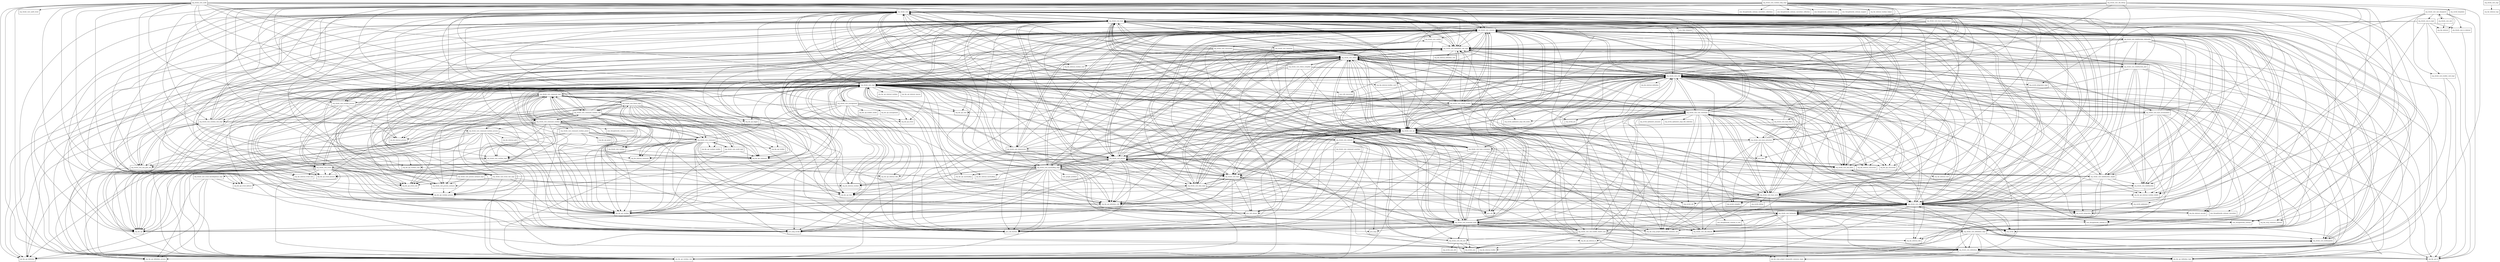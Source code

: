 digraph drools_core_7_14_0_Final_package_dependencies {
  node [shape = box, fontsize=10.0];
  org_drools_core -> org_drools_core_base;
  org_drools_core -> org_drools_core_common;
  org_drools_core -> org_drools_core_conflict;
  org_drools_core -> org_drools_core_definitions_rule_impl;
  org_drools_core -> org_drools_core_impl;
  org_drools_core -> org_drools_core_process_instance;
  org_drools_core -> org_drools_core_reteoo;
  org_drools_core -> org_drools_core_reteoo_builder;
  org_drools_core -> org_drools_core_rule;
  org_drools_core -> org_drools_core_runtime_rule_impl;
  org_drools_core -> org_drools_core_spi;
  org_drools_core -> org_drools_core_time;
  org_drools_core -> org_drools_core_time_impl;
  org_drools_core -> org_drools_core_util;
  org_drools_core -> org_drools_core_util_bitmask;
  org_drools_core -> org_kie_api;
  org_drools_core -> org_kie_api_conf;
  org_drools_core -> org_kie_api_definition_rule;
  org_drools_core -> org_kie_api_event_kiebase;
  org_drools_core -> org_kie_api_event_rule;
  org_drools_core -> org_kie_api_runtime;
  org_drools_core -> org_kie_api_runtime_conf;
  org_drools_core -> org_kie_api_runtime_process;
  org_drools_core -> org_kie_api_runtime_rule;
  org_drools_core -> org_kie_api_time;
  org_drools_core -> org_kie_internal_builder_conf;
  org_drools_core -> org_kie_internal_conf;
  org_drools_core -> org_kie_internal_runtime_conf;
  org_drools_core -> org_kie_internal_utils;
  org_drools_core -> org_kie_soup_project_datamodel_commons_util;
  org_drools_core_audit -> com_thoughtworks_xstream;
  org_drools_core_audit -> org_drools_core;
  org_drools_core_audit -> org_drools_core_audit_event;
  org_drools_core_audit -> org_drools_core_command_impl;
  org_drools_core_audit -> org_drools_core_common;
  org_drools_core_audit -> org_drools_core_definitions_rule_impl;
  org_drools_core_audit -> org_drools_core_impl;
  org_drools_core_audit -> org_drools_core_reteoo;
  org_drools_core_audit -> org_drools_core_rule;
  org_drools_core_audit -> org_drools_core_runtime_process;
  org_drools_core_audit -> org_drools_core_spi;
  org_drools_core_audit -> org_drools_core_util;
  org_drools_core_audit -> org_kie_api_definition;
  org_drools_core_audit -> org_kie_api_definition_process;
  org_drools_core_audit -> org_kie_api_definition_rule;
  org_drools_core_audit -> org_kie_api_event;
  org_drools_core_audit -> org_kie_api_event_kiebase;
  org_drools_core_audit -> org_kie_api_event_process;
  org_drools_core_audit -> org_kie_api_event_rule;
  org_drools_core_audit -> org_kie_api_logger;
  org_drools_core_audit -> org_kie_api_runtime;
  org_drools_core_audit -> org_kie_api_runtime_process;
  org_drools_core_audit -> org_kie_api_runtime_rule;
  org_drools_core_audit -> org_kie_soup_commons_xstream;
  org_drools_core_base -> java_lang_invoke;
  org_drools_core_base -> java_time;
  org_drools_core_base -> java_time_temporal;
  org_drools_core_base -> java_util_function;
  org_drools_core_base -> org_drools_core;
  org_drools_core_base -> org_drools_core_base_evaluators;
  org_drools_core_base -> org_drools_core_base_extractors;
  org_drools_core_base -> org_drools_core_base_field;
  org_drools_core_base -> org_drools_core_base_mvel;
  org_drools_core_base -> org_drools_core_beliefsystem;
  org_drools_core_base -> org_drools_core_beliefsystem_simple;
  org_drools_core_base -> org_drools_core_common;
  org_drools_core_base -> org_drools_core_datasources;
  org_drools_core_base -> org_drools_core_definitions;
  org_drools_core_base -> org_drools_core_definitions_rule_impl;
  org_drools_core_base -> org_drools_core_event;
  org_drools_core_base -> org_drools_core_factmodel;
  org_drools_core_base -> org_drools_core_factmodel_traits;
  org_drools_core_base -> org_drools_core_facttemplates;
  org_drools_core_base -> org_drools_core_impl;
  org_drools_core_base -> org_drools_core_marshalling_impl;
  org_drools_core_base -> org_drools_core_metadata;
  org_drools_core_base -> org_drools_core_phreak;
  org_drools_core_base -> org_drools_core_reteoo;
  org_drools_core_base -> org_drools_core_rule;
  org_drools_core_base -> org_drools_core_rule_builder_dialect_asm;
  org_drools_core_base -> org_drools_core_runtime_process;
  org_drools_core_base -> org_drools_core_spi;
  org_drools_core_base -> org_drools_core_time;
  org_drools_core_base -> org_drools_core_util;
  org_drools_core_base -> org_drools_core_util_asm;
  org_drools_core_base -> org_drools_core_util_bitmask;
  org_drools_core_base -> org_drools_core_util_index;
  org_drools_core_base -> org_drools_core_xml_jaxb_util;
  org_drools_core_base -> org_kie_api;
  org_drools_core_base -> org_kie_api_command;
  org_drools_core_base -> org_kie_api_definition_rule;
  org_drools_core_base -> org_kie_api_definition_type;
  org_drools_core_base -> org_kie_api_event_kiebase;
  org_drools_core_base -> org_kie_api_event_process;
  org_drools_core_base -> org_kie_api_event_rule;
  org_drools_core_base -> org_kie_api_internal_runtime_beliefs;
  org_drools_core_base -> org_kie_api_logger;
  org_drools_core_base -> org_kie_api_runtime;
  org_drools_core_base -> org_kie_api_runtime_process;
  org_drools_core_base -> org_kie_api_runtime_rule;
  org_drools_core_base -> org_kie_api_time;
  org_drools_core_base -> org_kie_internal_event_rule;
  org_drools_core_base -> org_kie_internal_process;
  org_drools_core_base -> org_mvel2_asm;
  org_drools_core_base -> org_mvel2_ast;
  org_drools_core_base -> org_mvel2_compiler;
  org_drools_core_base -> org_mvel2_integration;
  org_drools_core_base -> org_mvel2_optimizers_impl_refl_nodes;
  org_drools_core_base_accumulators -> org_drools_core;
  org_drools_core_base_accumulators -> org_drools_core_base_mvel;
  org_drools_core_base_accumulators -> org_drools_core_common;
  org_drools_core_base_accumulators -> org_drools_core_definitions_rule_impl;
  org_drools_core_base_accumulators -> org_drools_core_reteoo;
  org_drools_core_base_accumulators -> org_drools_core_rule;
  org_drools_core_base_accumulators -> org_drools_core_spi;
  org_drools_core_base_accumulators -> org_kie_api_definition_rule;
  org_drools_core_base_accumulators -> org_kie_api_runtime_rule;
  org_drools_core_base_accumulators -> org_kie_internal_security;
  org_drools_core_base_accumulators -> org_mvel2;
  org_drools_core_base_accumulators -> org_mvel2_integration;
  org_drools_core_base_dataproviders -> org_drools_core_base_mvel;
  org_drools_core_base_dataproviders -> org_drools_core_common;
  org_drools_core_base_dataproviders -> org_drools_core_definitions_rule_impl;
  org_drools_core_base_dataproviders -> org_drools_core_phreak;
  org_drools_core_base_dataproviders -> org_drools_core_rule;
  org_drools_core_base_dataproviders -> org_drools_core_spi;
  org_drools_core_base_dataproviders -> org_drools_core_util;
  org_drools_core_base_dataproviders -> org_kie_api_definition_rule;
  org_drools_core_base_dataproviders -> org_kie_soup_project_datamodel_commons_util;
  org_drools_core_base_dataproviders -> org_mvel2_integration;
  org_drools_core_base_evaluators -> java_time;
  org_drools_core_base_evaluators -> org_drools_core;
  org_drools_core_base_evaluators -> org_drools_core_base;
  org_drools_core_base_evaluators -> org_drools_core_common;
  org_drools_core_base_evaluators -> org_drools_core_factmodel_traits;
  org_drools_core_base_evaluators -> org_drools_core_impl;
  org_drools_core_base_evaluators -> org_drools_core_reteoo;
  org_drools_core_base_evaluators -> org_drools_core_rule;
  org_drools_core_base_evaluators -> org_drools_core_spi;
  org_drools_core_base_evaluators -> org_drools_core_time;
  org_drools_core_base_evaluators -> org_drools_core_util;
  org_drools_core_base_evaluators -> org_kie_api_runtime;
  org_drools_core_base_evaluators -> org_kie_api_runtime_rule;
  org_drools_core_base_evaluators -> org_mvel2_util;
  org_drools_core_base_extractors -> java_time;
  org_drools_core_base_extractors -> org_drools_core_base;
  org_drools_core_base_extractors -> org_drools_core_base_evaluators;
  org_drools_core_base_extractors -> org_drools_core_base_mvel;
  org_drools_core_base_extractors -> org_drools_core_common;
  org_drools_core_base_extractors -> org_drools_core_definitions_rule_impl;
  org_drools_core_base_extractors -> org_drools_core_rule;
  org_drools_core_base_extractors -> org_drools_core_spi;
  org_drools_core_base_extractors -> org_drools_core_util;
  org_drools_core_base_extractors -> org_kie_soup_project_datamodel_commons_util;
  org_drools_core_base_extractors -> org_mvel2;
  org_drools_core_base_extractors -> org_mvel2_compiler;
  org_drools_core_base_field -> org_drools_core_common;
  org_drools_core_base_field -> org_drools_core_impl;
  org_drools_core_base_field -> org_drools_core_spi;
  org_drools_core_base_field -> org_drools_core_util;
  org_drools_core_base_mvel -> org_drools_core;
  org_drools_core_base_mvel -> org_drools_core_base;
  org_drools_core_base_mvel -> org_drools_core_common;
  org_drools_core_base_mvel -> org_drools_core_definitions;
  org_drools_core_base_mvel -> org_drools_core_definitions_rule_impl;
  org_drools_core_base_mvel -> org_drools_core_impl;
  org_drools_core_base_mvel -> org_drools_core_reteoo;
  org_drools_core_base_mvel -> org_drools_core_rule;
  org_drools_core_base_mvel -> org_drools_core_rule_constraint;
  org_drools_core_base_mvel -> org_drools_core_spi;
  org_drools_core_base_mvel -> org_drools_core_time;
  org_drools_core_base_mvel -> org_drools_core_util;
  org_drools_core_base_mvel -> org_kie_api_definition_rule;
  org_drools_core_base_mvel -> org_kie_soup_project_datamodel_commons_util;
  org_drools_core_base_mvel -> org_mvel2;
  org_drools_core_base_mvel -> org_mvel2_compiler;
  org_drools_core_base_mvel -> org_mvel2_debug;
  org_drools_core_base_mvel -> org_mvel2_integration;
  org_drools_core_base_mvel -> org_mvel2_optimizers;
  org_drools_core_base_mvel -> org_mvel2_util;
  org_drools_core_beliefsystem -> org_drools_core_common;
  org_drools_core_beliefsystem -> org_drools_core_definitions_rule_impl;
  org_drools_core_beliefsystem -> org_drools_core_reteoo;
  org_drools_core_beliefsystem -> org_drools_core_spi;
  org_drools_core_beliefsystem -> org_drools_core_util;
  org_drools_core_beliefsystem -> org_kie_api_internal_runtime_beliefs;
  org_drools_core_beliefsystem_defeasible -> org_drools_core_beliefsystem;
  org_drools_core_beliefsystem_defeasible -> org_drools_core_beliefsystem_jtms;
  org_drools_core_beliefsystem_defeasible -> org_drools_core_beliefsystem_simple;
  org_drools_core_beliefsystem_defeasible -> org_drools_core_common;
  org_drools_core_beliefsystem_defeasible -> org_drools_core_definitions_rule_impl;
  org_drools_core_beliefsystem_defeasible -> org_drools_core_reteoo;
  org_drools_core_beliefsystem_defeasible -> org_drools_core_spi;
  org_drools_core_beliefsystem_defeasible -> org_drools_core_util;
  org_drools_core_beliefsystem_defeasible -> org_kie_api_internal_runtime_beliefs;
  org_drools_core_beliefsystem_defeasible -> org_kie_api_runtime_rule;
  org_drools_core_beliefsystem_jtms -> org_drools_core;
  org_drools_core_beliefsystem_jtms -> org_drools_core_beliefsystem;
  org_drools_core_beliefsystem_jtms -> org_drools_core_beliefsystem_simple;
  org_drools_core_beliefsystem_jtms -> org_drools_core_common;
  org_drools_core_beliefsystem_jtms -> org_drools_core_definitions_rule_impl;
  org_drools_core_beliefsystem_jtms -> org_drools_core_reteoo;
  org_drools_core_beliefsystem_jtms -> org_drools_core_rule;
  org_drools_core_beliefsystem_jtms -> org_drools_core_spi;
  org_drools_core_beliefsystem_jtms -> org_drools_core_util;
  org_drools_core_beliefsystem_jtms -> org_drools_core_util_bitmask;
  org_drools_core_beliefsystem_jtms -> org_kie_api_internal_runtime_beliefs;
  org_drools_core_beliefsystem_jtms -> org_kie_api_runtime_rule;
  org_drools_core_beliefsystem_simple -> org_drools_core;
  org_drools_core_beliefsystem_simple -> org_drools_core_beliefsystem;
  org_drools_core_beliefsystem_simple -> org_drools_core_common;
  org_drools_core_beliefsystem_simple -> org_drools_core_definitions_rule_impl;
  org_drools_core_beliefsystem_simple -> org_drools_core_marshalling_impl;
  org_drools_core_beliefsystem_simple -> org_drools_core_phreak;
  org_drools_core_beliefsystem_simple -> org_drools_core_reteoo;
  org_drools_core_beliefsystem_simple -> org_drools_core_rule;
  org_drools_core_beliefsystem_simple -> org_drools_core_spi;
  org_drools_core_beliefsystem_simple -> org_drools_core_util;
  org_drools_core_beliefsystem_simple -> org_drools_core_util_bitmask;
  org_drools_core_beliefsystem_simple -> org_kie_api_internal_runtime_beliefs;
  org_drools_core_beliefsystem_simple -> org_kie_api_runtime_rule;
  org_drools_core_builder_conf_impl -> org_kie_api_io;
  org_drools_core_builder_conf_impl -> org_kie_internal_builder;
  org_drools_core_command -> java_lang_invoke;
  org_drools_core_command -> java_util_function;
  org_drools_core_command -> java_util_stream;
  org_drools_core_command -> org_drools_core_command_impl;
  org_drools_core_command -> org_drools_core_common;
  org_drools_core_command -> org_drools_core_runtime;
  org_drools_core_command -> org_drools_core_runtime_impl;
  org_drools_core_command -> org_drools_core_world_impl;
  org_drools_core_command -> org_kie_api;
  org_drools_core_command -> org_kie_api_builder;
  org_drools_core_command -> org_kie_api_command;
  org_drools_core_command -> org_kie_api_runtime;
  org_drools_core_command -> org_kie_api_runtime_builder;
  org_drools_core_command -> org_kie_api_runtime_rule;
  org_drools_core_command -> org_kie_api_time;
  org_drools_core_command -> org_kie_internal_builder;
  org_drools_core_command -> org_kie_internal_command;
  org_drools_core_command_assertion -> org_drools_core_util;
  org_drools_core_command_assertion -> org_kie_api_command;
  org_drools_core_command_assertion -> org_kie_api_runtime;
  org_drools_core_command_assertion -> org_kie_soup_project_datamodel_commons_util;
  org_drools_core_command_impl -> org_drools_core_command;
  org_drools_core_command_impl -> org_drools_core_command_runtime;
  org_drools_core_command_impl -> org_drools_core_command_runtime_process;
  org_drools_core_command_impl -> org_drools_core_command_runtime_rule;
  org_drools_core_command_impl -> org_drools_core_fluent_impl;
  org_drools_core_command_impl -> org_drools_core_impl;
  org_drools_core_command_impl -> org_drools_core_process_instance;
  org_drools_core_command_impl -> org_drools_core_rule;
  org_drools_core_command_impl -> org_drools_core_runtime;
  org_drools_core_command_impl -> org_drools_core_world_impl;
  org_drools_core_command_impl -> org_kie_api;
  org_drools_core_command_impl -> org_kie_api_command;
  org_drools_core_command_impl -> org_kie_api_event_process;
  org_drools_core_command_impl -> org_kie_api_event_rule;
  org_drools_core_command_impl -> org_kie_api_runtime;
  org_drools_core_command_impl -> org_kie_api_runtime_process;
  org_drools_core_command_impl -> org_kie_api_runtime_rule;
  org_drools_core_command_impl -> org_kie_api_time;
  org_drools_core_command_impl -> org_kie_internal_command;
  org_drools_core_command_impl -> org_kie_internal_process;
  org_drools_core_command_impl -> org_kie_internal_runtime;
  org_drools_core_command_runtime -> com_thoughtworks_xstream_annotations;
  org_drools_core_command_runtime -> org_drools_core_command;
  org_drools_core_command_runtime -> org_drools_core_command_impl;
  org_drools_core_command_runtime -> org_drools_core_command_runtime_pmml;
  org_drools_core_command_runtime -> org_drools_core_command_runtime_process;
  org_drools_core_command_runtime -> org_drools_core_command_runtime_rule;
  org_drools_core_command_runtime -> org_drools_core_fluent_impl;
  org_drools_core_command_runtime -> org_drools_core_impl;
  org_drools_core_command_runtime -> org_drools_core_runtime_impl;
  org_drools_core_command_runtime -> org_drools_core_xml_jaxb_util;
  org_drools_core_command_runtime -> org_kie_api;
  org_drools_core_command_runtime -> org_kie_api_command;
  org_drools_core_command_runtime -> org_kie_api_event_process;
  org_drools_core_command_runtime -> org_kie_api_event_rule;
  org_drools_core_command_runtime -> org_kie_api_runtime;
  org_drools_core_command_runtime -> org_kie_api_runtime_rule;
  org_drools_core_command_runtime -> org_kie_api_time;
  org_drools_core_command_runtime -> org_kie_internal_builder;
  org_drools_core_command_runtime_pmml -> java_lang_invoke;
  org_drools_core_command_runtime_pmml -> java_util_function;
  org_drools_core_command_runtime_pmml -> org_drools_core_command;
  org_drools_core_command_runtime_pmml -> org_drools_core_command_impl;
  org_drools_core_command_runtime_pmml -> org_drools_core_impl;
  org_drools_core_command_runtime_pmml -> org_kie_api;
  org_drools_core_command_runtime_pmml -> org_kie_api_command;
  org_drools_core_command_runtime_pmml -> org_kie_api_definition;
  org_drools_core_command_runtime_pmml -> org_kie_api_pmml;
  org_drools_core_command_runtime_pmml -> org_kie_api_runtime;
  org_drools_core_command_runtime_process -> org_drools_core_command;
  org_drools_core_command_runtime_process -> org_drools_core_command_impl;
  org_drools_core_command_runtime_process -> org_drools_core_process_instance;
  org_drools_core_command_runtime_process -> org_drools_core_runtime_impl;
  org_drools_core_command_runtime_process -> org_drools_core_xml_jaxb_util;
  org_drools_core_command_runtime_process -> org_kie_api;
  org_drools_core_command_runtime_process -> org_kie_api_command;
  org_drools_core_command_runtime_process -> org_kie_api_definition_process;
  org_drools_core_command_runtime_process -> org_kie_api_runtime;
  org_drools_core_command_runtime_process -> org_kie_api_runtime_process;
  org_drools_core_command_runtime_process -> org_kie_api_runtime_rule;
  org_drools_core_command_runtime_process -> org_kie_internal_command;
  org_drools_core_command_runtime_process -> org_kie_internal_jaxb;
  org_drools_core_command_runtime_process -> org_kie_internal_process;
  org_drools_core_command_runtime_rule -> java_lang_invoke;
  org_drools_core_command_runtime_rule -> org_drools_core;
  org_drools_core_command_runtime_rule -> org_drools_core_command;
  org_drools_core_command_runtime_rule -> org_drools_core_command_impl;
  org_drools_core_command_runtime_rule -> org_drools_core_command_runtime;
  org_drools_core_command_runtime_rule -> org_drools_core_common;
  org_drools_core_command_runtime_rule -> org_drools_core_impl;
  org_drools_core_command_runtime_rule -> org_drools_core_runtime_impl;
  org_drools_core_command_runtime_rule -> org_drools_core_runtime_rule_impl;
  org_drools_core_command_runtime_rule -> org_drools_core_spi;
  org_drools_core_command_runtime_rule -> org_drools_core_util;
  org_drools_core_command_runtime_rule -> org_drools_core_xml_jaxb_util;
  org_drools_core_command_runtime_rule -> org_kie_api;
  org_drools_core_command_runtime_rule -> org_kie_api_command;
  org_drools_core_command_runtime_rule -> org_kie_api_event;
  org_drools_core_command_runtime_rule -> org_kie_api_logger;
  org_drools_core_command_runtime_rule -> org_kie_api_runtime;
  org_drools_core_command_runtime_rule -> org_kie_api_runtime_rule;
  org_drools_core_command_runtime_rule -> org_kie_soup_project_datamodel_commons_util;
  org_drools_core_common -> java_lang_invoke;
  org_drools_core_common -> java_util;
  org_drools_core_common -> java_util_concurrent;
  org_drools_core_common -> java_util_function;
  org_drools_core_common -> java_util_stream;
  org_drools_core_common -> org_drools_core;
  org_drools_core_common -> org_drools_core_base;
  org_drools_core_common -> org_drools_core_beliefsystem;
  org_drools_core_common -> org_drools_core_beliefsystem_defeasible;
  org_drools_core_common -> org_drools_core_beliefsystem_jtms;
  org_drools_core_common -> org_drools_core_beliefsystem_simple;
  org_drools_core_common -> org_drools_core_concurrent;
  org_drools_core_common -> org_drools_core_conflict;
  org_drools_core_common -> org_drools_core_datasources;
  org_drools_core_common -> org_drools_core_definitions;
  org_drools_core_common -> org_drools_core_definitions_rule_impl;
  org_drools_core_common -> org_drools_core_event;
  org_drools_core_common -> org_drools_core_factmodel_traits;
  org_drools_core_common -> org_drools_core_facttemplates;
  org_drools_core_common -> org_drools_core_impl;
  org_drools_core_common -> org_drools_core_marshalling_impl;
  org_drools_core_common -> org_drools_core_phreak;
  org_drools_core_common -> org_drools_core_process_instance;
  org_drools_core_common -> org_drools_core_reteoo;
  org_drools_core_common -> org_drools_core_reteoo_builder;
  org_drools_core_common -> org_drools_core_rule;
  org_drools_core_common -> org_drools_core_rule_constraint;
  org_drools_core_common -> org_drools_core_runtime_process;
  org_drools_core_common -> org_drools_core_spi;
  org_drools_core_common -> org_drools_core_time;
  org_drools_core_common -> org_drools_core_util;
  org_drools_core_common -> org_drools_core_util_bitmask;
  org_drools_core_common -> org_drools_core_util_index;
  org_drools_core_common -> org_drools_core_xml_jaxb_util;
  org_drools_core_common -> org_kie_api;
  org_drools_core_common -> org_kie_api_concurrent;
  org_drools_core_common -> org_kie_api_definition_rule;
  org_drools_core_common -> org_kie_api_event_rule;
  org_drools_core_common -> org_kie_api_internal_runtime_beliefs;
  org_drools_core_common -> org_kie_api_runtime;
  org_drools_core_common -> org_kie_api_runtime_process;
  org_drools_core_common -> org_kie_api_runtime_rule;
  org_drools_core_common -> org_kie_internal_concurrent;
  org_drools_core_common -> org_kie_internal_conf;
  org_drools_core_common -> org_kie_internal_runtime;
  org_drools_core_common -> org_kie_internal_utils;
  org_drools_core_concurrent -> org_drools_core;
  org_drools_core_concurrent -> org_drools_core_base;
  org_drools_core_concurrent -> org_drools_core_common;
  org_drools_core_concurrent -> org_drools_core_impl;
  org_drools_core_concurrent -> org_drools_core_phreak;
  org_drools_core_concurrent -> org_drools_core_reteoo;
  org_drools_core_concurrent -> org_drools_core_spi;
  org_drools_core_concurrent -> org_kie_api_concurrent;
  org_drools_core_concurrent -> org_kie_api_runtime_rule;
  org_drools_core_concurrent -> org_kie_internal_concurrent;
  org_drools_core_conflict -> org_drools_core_definitions_rule_impl;
  org_drools_core_conflict -> org_drools_core_spi;
  org_drools_core_datasources -> java_lang_invoke;
  org_drools_core_datasources -> java_util_function;
  org_drools_core_datasources -> org_drools_core;
  org_drools_core_datasources -> org_drools_core_common;
  org_drools_core_datasources -> org_drools_core_definitions_rule_impl;
  org_drools_core_datasources -> org_drools_core_factmodel_traits;
  org_drools_core_datasources -> org_drools_core_impl;
  org_drools_core_datasources -> org_drools_core_marshalling_impl;
  org_drools_core_datasources -> org_drools_core_phreak;
  org_drools_core_datasources -> org_drools_core_reteoo;
  org_drools_core_datasources -> org_drools_core_rule;
  org_drools_core_datasources -> org_drools_core_spi;
  org_drools_core_datasources -> org_drools_core_util_bitmask;
  org_drools_core_datasources -> org_kie_api_runtime_rule;
  org_drools_core_definitions -> org_drools_core_base;
  org_drools_core_definitions -> org_drools_core_definitions_rule_impl;
  org_drools_core_definitions -> org_drools_core_factmodel_traits;
  org_drools_core_definitions -> org_drools_core_facttemplates;
  org_drools_core_definitions -> org_drools_core_rule;
  org_drools_core_definitions -> org_drools_core_ruleunit;
  org_drools_core_definitions -> org_kie_api_definition;
  org_drools_core_definitions -> org_kie_api_definition_process;
  org_drools_core_definitions -> org_kie_api_definition_type;
  org_drools_core_definitions -> org_kie_api_io;
  org_drools_core_definitions -> org_kie_api_runtime_rule;
  org_drools_core_definitions -> org_kie_soup_project_datamodel_commons_types;
  org_drools_core_definitions_impl -> org_drools_core_base;
  org_drools_core_definitions_impl -> org_drools_core_common;
  org_drools_core_definitions_impl -> org_drools_core_definitions;
  org_drools_core_definitions_impl -> org_drools_core_definitions_rule_impl;
  org_drools_core_definitions_impl -> org_drools_core_factmodel;
  org_drools_core_definitions_impl -> org_drools_core_factmodel_traits;
  org_drools_core_definitions_impl -> org_drools_core_facttemplates;
  org_drools_core_definitions_impl -> org_drools_core_rule;
  org_drools_core_definitions_impl -> org_drools_core_ruleunit;
  org_drools_core_definitions_impl -> org_drools_core_util;
  org_drools_core_definitions_impl -> org_kie_api_definition_process;
  org_drools_core_definitions_impl -> org_kie_api_definition_type;
  org_drools_core_definitions_impl -> org_kie_api_internal_io;
  org_drools_core_definitions_impl -> org_kie_api_io;
  org_drools_core_definitions_impl -> org_kie_api_runtime_rule;
  org_drools_core_definitions_impl -> org_kie_soup_project_datamodel_commons_types;
  org_drools_core_definitions_rule_impl -> org_drools_core;
  org_drools_core_definitions_rule_impl -> org_drools_core_base;
  org_drools_core_definitions_rule_impl -> org_drools_core_reteoo;
  org_drools_core_definitions_rule_impl -> org_drools_core_rule;
  org_drools_core_definitions_rule_impl -> org_drools_core_spi;
  org_drools_core_definitions_rule_impl -> org_drools_core_time_impl;
  org_drools_core_definitions_rule_impl -> org_drools_core_util;
  org_drools_core_definitions_rule_impl -> org_drools_core_util_asm;
  org_drools_core_definitions_rule_impl -> org_kie_api_definition;
  org_drools_core_definitions_rule_impl -> org_kie_api_definition_rule;
  org_drools_core_definitions_rule_impl -> org_kie_api_io;
  org_drools_core_definitions_rule_impl -> org_kie_api_time;
  org_drools_core_definitions_rule_impl -> org_kie_internal_definition_rule;
  org_drools_core_definitions_rule_impl -> org_kie_internal_security;
  org_drools_core_definitions_rule_impl -> org_mvel2_asm;
  org_drools_core_event -> java_lang_invoke;
  org_drools_core_event -> java_util_function;
  org_drools_core_event -> org_drools_core;
  org_drools_core_event -> org_drools_core_common;
  org_drools_core_event -> org_drools_core_definitions;
  org_drools_core_event -> org_drools_core_definitions_rule_impl;
  org_drools_core_event -> org_drools_core_event_knowlegebase_impl;
  org_drools_core_event -> org_drools_core_event_rule_impl;
  org_drools_core_event -> org_drools_core_impl;
  org_drools_core_event -> org_drools_core_spi;
  org_drools_core_event -> org_kie_api;
  org_drools_core_event -> org_kie_api_definition;
  org_drools_core_event -> org_kie_api_definition_process;
  org_drools_core_event -> org_kie_api_definition_rule;
  org_drools_core_event -> org_kie_api_event_kiebase;
  org_drools_core_event -> org_kie_api_event_process;
  org_drools_core_event -> org_kie_api_event_rule;
  org_drools_core_event -> org_kie_api_runtime;
  org_drools_core_event -> org_kie_api_runtime_process;
  org_drools_core_event -> org_kie_api_runtime_rule;
  org_drools_core_event -> org_kie_internal_event_rule;
  org_drools_core_event -> org_kie_internal_runtime;
  org_drools_core_event_knowlegebase_impl -> org_kie_api;
  org_drools_core_event_knowlegebase_impl -> org_kie_api_definition;
  org_drools_core_event_knowlegebase_impl -> org_kie_api_definition_process;
  org_drools_core_event_knowlegebase_impl -> org_kie_api_definition_rule;
  org_drools_core_event_knowlegebase_impl -> org_kie_api_event_kiebase;
  org_drools_core_event_rule_impl -> org_drools_core;
  org_drools_core_event_rule_impl -> org_drools_core_common;
  org_drools_core_event_rule_impl -> org_drools_core_definitions_rule_impl;
  org_drools_core_event_rule_impl -> org_drools_core_reteoo;
  org_drools_core_event_rule_impl -> org_drools_core_rule;
  org_drools_core_event_rule_impl -> org_drools_core_spi;
  org_drools_core_event_rule_impl -> org_kie_api_definition_rule;
  org_drools_core_event_rule_impl -> org_kie_api_event_rule;
  org_drools_core_event_rule_impl -> org_kie_api_runtime;
  org_drools_core_event_rule_impl -> org_kie_api_runtime_rule;
  org_drools_core_factmodel -> com_thoughtworks_xstream;
  org_drools_core_factmodel -> com_thoughtworks_xstream_io;
  org_drools_core_factmodel -> com_thoughtworks_xstream_io_xml;
  org_drools_core_factmodel -> org_drools_core_base;
  org_drools_core_factmodel -> org_drools_core_factmodel_traits;
  org_drools_core_factmodel -> org_drools_core_phreak;
  org_drools_core_factmodel -> org_drools_core_rule;
  org_drools_core_factmodel -> org_drools_core_rule_builder_dialect_asm;
  org_drools_core_factmodel -> org_drools_core_util;
  org_drools_core_factmodel -> org_kie_api;
  org_drools_core_factmodel -> org_kie_api_definition_type;
  org_drools_core_factmodel -> org_kie_soup_commons_xstream;
  org_drools_core_factmodel -> org_kie_soup_project_datamodel_commons_types;
  org_drools_core_factmodel -> org_kie_soup_project_datamodel_commons_util;
  org_drools_core_factmodel -> org_mvel2_asm;
  org_drools_core_factmodel_traits -> java_lang;
  org_drools_core_factmodel_traits -> java_lang_invoke;
  org_drools_core_factmodel_traits -> java_util_function;
  org_drools_core_factmodel_traits -> org_drools_core;
  org_drools_core_factmodel_traits -> org_drools_core_base;
  org_drools_core_factmodel_traits -> org_drools_core_common;
  org_drools_core_factmodel_traits -> org_drools_core_definitions;
  org_drools_core_factmodel_traits -> org_drools_core_definitions_impl;
  org_drools_core_factmodel_traits -> org_drools_core_factmodel;
  org_drools_core_factmodel_traits -> org_drools_core_impl;
  org_drools_core_factmodel_traits -> org_drools_core_reteoo;
  org_drools_core_factmodel_traits -> org_drools_core_rule;
  org_drools_core_factmodel_traits -> org_drools_core_rule_builder_dialect_asm;
  org_drools_core_factmodel_traits -> org_drools_core_spi;
  org_drools_core_factmodel_traits -> org_drools_core_util;
  org_drools_core_factmodel_traits -> org_drools_core_util_asm;
  org_drools_core_factmodel_traits -> org_drools_core_util_bitmask;
  org_drools_core_factmodel_traits -> org_kie_api;
  org_drools_core_factmodel_traits -> org_kie_api_definition_type;
  org_drools_core_factmodel_traits -> org_kie_api_runtime_rule;
  org_drools_core_factmodel_traits -> org_kie_soup_project_datamodel_commons_util;
  org_drools_core_factmodel_traits -> org_mvel2;
  org_drools_core_factmodel_traits -> org_mvel2_asm;
  org_drools_core_facttemplates -> org_drools_core_base;
  org_drools_core_facttemplates -> org_drools_core_common;
  org_drools_core_facttemplates -> org_drools_core_definitions;
  org_drools_core_facttemplates -> org_drools_core_spi;
  org_drools_core_facttemplates -> org_drools_core_util;
  org_drools_core_fluent_impl -> java_lang_invoke;
  org_drools_core_fluent_impl -> java_util_function;
  org_drools_core_fluent_impl -> java_util_stream;
  org_drools_core_fluent_impl -> org_drools_core_command;
  org_drools_core_fluent_impl -> org_drools_core_command_impl;
  org_drools_core_fluent_impl -> org_drools_core_command_runtime;
  org_drools_core_fluent_impl -> org_drools_core_command_runtime_rule;
  org_drools_core_fluent_impl -> org_drools_core_runtime;
  org_drools_core_fluent_impl -> org_drools_core_world_impl;
  org_drools_core_fluent_impl -> org_kie_api;
  org_drools_core_fluent_impl -> org_kie_api_builder;
  org_drools_core_fluent_impl -> org_kie_api_command;
  org_drools_core_fluent_impl -> org_kie_api_runtime;
  org_drools_core_fluent_impl -> org_kie_api_runtime_builder;
  org_drools_core_fluent_impl -> org_kie_api_runtime_rule;
  org_drools_core_fluent_impl -> org_kie_api_time;
  org_drools_core_fluent_impl -> org_kie_internal_command;
  org_drools_core_impl -> java_lang;
  org_drools_core_impl -> java_lang_invoke;
  org_drools_core_impl -> java_util_concurrent;
  org_drools_core_impl -> java_util_function;
  org_drools_core_impl -> java_util_stream;
  org_drools_core_impl -> org_drools_core;
  org_drools_core_impl -> org_drools_core_base;
  org_drools_core_impl -> org_drools_core_command_impl;
  org_drools_core_impl -> org_drools_core_command_runtime;
  org_drools_core_impl -> org_drools_core_command_runtime_rule;
  org_drools_core_impl -> org_drools_core_common;
  org_drools_core_impl -> org_drools_core_datasources;
  org_drools_core_impl -> org_drools_core_definitions;
  org_drools_core_impl -> org_drools_core_definitions_impl;
  org_drools_core_impl -> org_drools_core_definitions_rule_impl;
  org_drools_core_impl -> org_drools_core_event;
  org_drools_core_impl -> org_drools_core_factmodel;
  org_drools_core_impl -> org_drools_core_factmodel_traits;
  org_drools_core_impl -> org_drools_core_management;
  org_drools_core_impl -> org_drools_core_marshalling_impl;
  org_drools_core_impl -> org_drools_core_phreak;
  org_drools_core_impl -> org_drools_core_process_instance;
  org_drools_core_impl -> org_drools_core_reteoo;
  org_drools_core_impl -> org_drools_core_reteoo_builder;
  org_drools_core_impl -> org_drools_core_rule;
  org_drools_core_impl -> org_drools_core_ruleunit;
  org_drools_core_impl -> org_drools_core_runtime_impl;
  org_drools_core_impl -> org_drools_core_runtime_process;
  org_drools_core_impl -> org_drools_core_runtime_rule_impl;
  org_drools_core_impl -> org_drools_core_spi;
  org_drools_core_impl -> org_drools_core_time;
  org_drools_core_impl -> org_drools_core_util;
  org_drools_core_impl -> org_drools_core_util_bitmask;
  org_drools_core_impl -> org_drools_core_util_index;
  org_drools_core_impl -> org_kie_api;
  org_drools_core_impl -> org_kie_api_builder;
  org_drools_core_impl -> org_kie_api_command;
  org_drools_core_impl -> org_kie_api_conf;
  org_drools_core_impl -> org_kie_api_definition;
  org_drools_core_impl -> org_kie_api_definition_process;
  org_drools_core_impl -> org_kie_api_definition_rule;
  org_drools_core_impl -> org_kie_api_definition_type;
  org_drools_core_impl -> org_kie_api_event;
  org_drools_core_impl -> org_kie_api_event_kiebase;
  org_drools_core_impl -> org_kie_api_event_process;
  org_drools_core_impl -> org_kie_api_event_rule;
  org_drools_core_impl -> org_kie_api_internal_io;
  org_drools_core_impl -> org_kie_api_internal_runtime;
  org_drools_core_impl -> org_kie_api_internal_runtime_beliefs;
  org_drools_core_impl -> org_kie_api_internal_utils;
  org_drools_core_impl -> org_kie_api_internal_weaver;
  org_drools_core_impl -> org_kie_api_io;
  org_drools_core_impl -> org_kie_api_logger;
  org_drools_core_impl -> org_kie_api_marshalling;
  org_drools_core_impl -> org_kie_api_runtime;
  org_drools_core_impl -> org_kie_api_runtime_conf;
  org_drools_core_impl -> org_kie_api_runtime_process;
  org_drools_core_impl -> org_kie_api_runtime_rule;
  org_drools_core_impl -> org_kie_api_time;
  org_drools_core_impl -> org_kie_internal_event_rule;
  org_drools_core_impl -> org_kie_internal_marshalling;
  org_drools_core_impl -> org_kie_internal_process;
  org_drools_core_impl -> org_kie_internal_runtime;
  org_drools_core_impl -> org_kie_internal_utils;
  org_drools_core_io_impl -> org_drools_core_builder_conf_impl;
  org_drools_core_io_impl -> org_drools_core_common;
  org_drools_core_io_impl -> org_drools_core_io_internal;
  org_drools_core_io_impl -> org_drools_core_util;
  org_drools_core_io_impl -> org_kie_api_definition;
  org_drools_core_io_impl -> org_kie_api_io;
  org_drools_core_io_impl -> org_kie_internal;
  org_drools_core_io_internal -> org_kie_api_io;
  org_drools_core_management -> java_lang_invoke;
  org_drools_core_management -> java_util_function;
  org_drools_core_management -> org_drools_core;
  org_drools_core_management -> org_drools_core_base;
  org_drools_core_management -> org_drools_core_common;
  org_drools_core_management -> org_drools_core_impl;
  org_drools_core_management -> org_drools_core_reteoo;
  org_drools_core_management -> org_drools_core_rule;
  org_drools_core_management -> org_drools_core_spi;
  org_drools_core_management -> org_kie_api_builder_model;
  org_drools_core_management -> org_kie_api_conf;
  org_drools_core_management -> org_kie_api_definition_rule;
  org_drools_core_management -> org_kie_api_event;
  org_drools_core_management -> org_kie_api_event_process;
  org_drools_core_management -> org_kie_api_event_rule;
  org_drools_core_management -> org_kie_api_management;
  org_drools_core_management -> org_kie_api_runtime_process;
  org_drools_core_management -> org_kie_api_runtime_rule;
  org_drools_core_management -> org_kie_internal_runtime;
  org_drools_core_marshalling_impl -> com_google_protobuf;
  org_drools_core_marshalling_impl -> java_lang_invoke;
  org_drools_core_marshalling_impl -> java_util;
  org_drools_core_marshalling_impl -> java_util_function;
  org_drools_core_marshalling_impl -> java_util_stream;
  org_drools_core_marshalling_impl -> org_drools_core;
  org_drools_core_marshalling_impl -> org_drools_core_beliefsystem;
  org_drools_core_marshalling_impl -> org_drools_core_beliefsystem_simple;
  org_drools_core_marshalling_impl -> org_drools_core_common;
  org_drools_core_marshalling_impl -> org_drools_core_definitions_rule_impl;
  org_drools_core_marshalling_impl -> org_drools_core_factmodel_traits;
  org_drools_core_marshalling_impl -> org_drools_core_impl;
  org_drools_core_marshalling_impl -> org_drools_core_phreak;
  org_drools_core_marshalling_impl -> org_drools_core_process_instance;
  org_drools_core_marshalling_impl -> org_drools_core_process_instance_impl;
  org_drools_core_marshalling_impl -> org_drools_core_reteoo;
  org_drools_core_marshalling_impl -> org_drools_core_rule;
  org_drools_core_marshalling_impl -> org_drools_core_spi;
  org_drools_core_marshalling_impl -> org_drools_core_time;
  org_drools_core_marshalling_impl -> org_drools_core_time_impl;
  org_drools_core_marshalling_impl -> org_drools_core_util;
  org_drools_core_marshalling_impl -> org_kie_api;
  org_drools_core_marshalling_impl -> org_kie_api_definition_rule;
  org_drools_core_marshalling_impl -> org_kie_api_internal_utils;
  org_drools_core_marshalling_impl -> org_kie_api_marshalling;
  org_drools_core_marshalling_impl -> org_kie_api_runtime;
  org_drools_core_marshalling_impl -> org_kie_api_runtime_rule;
  org_drools_core_marshalling_impl -> org_kie_api_time;
  org_drools_core_marshalling_impl -> org_kie_internal_marshalling;
  org_drools_core_marshalling_impl -> org_kie_internal_runtime;
  org_drools_core_metadata -> org_drools_core_factmodel_traits;
  org_drools_core_metadata -> org_drools_core_impl;
  org_drools_core_metadata -> org_drools_core_reteoo;
  org_drools_core_metadata -> org_drools_core_util;
  org_drools_core_metadata -> org_drools_core_util_bitmask;
  org_drools_core_osgi -> org_kie_internal_osgi;
  org_drools_core_phreak -> java_lang_invoke;
  org_drools_core_phreak -> java_util_function;
  org_drools_core_phreak -> org_drools_core;
  org_drools_core_phreak -> org_drools_core_base;
  org_drools_core_phreak -> org_drools_core_common;
  org_drools_core_phreak -> org_drools_core_conflict;
  org_drools_core_phreak -> org_drools_core_definitions_rule_impl;
  org_drools_core_phreak -> org_drools_core_event;
  org_drools_core_phreak -> org_drools_core_impl;
  org_drools_core_phreak -> org_drools_core_marshalling_impl;
  org_drools_core_phreak -> org_drools_core_reteoo;
  org_drools_core_phreak -> org_drools_core_rule;
  org_drools_core_phreak -> org_drools_core_rule_constraint;
  org_drools_core_phreak -> org_drools_core_spi;
  org_drools_core_phreak -> org_drools_core_time;
  org_drools_core_phreak -> org_drools_core_time_impl;
  org_drools_core_phreak -> org_drools_core_util;
  org_drools_core_phreak -> org_drools_core_util_index;
  org_drools_core_phreak -> org_kie_api_concurrent;
  org_drools_core_phreak -> org_kie_api_definition_rule;
  org_drools_core_phreak -> org_kie_api_event_rule;
  org_drools_core_phreak -> org_kie_api_runtime;
  org_drools_core_phreak -> org_kie_api_runtime_conf;
  org_drools_core_phreak -> org_kie_api_runtime_rule;
  org_drools_core_phreak -> org_kie_api_time;
  org_drools_core_phreak -> org_kie_internal_concurrent;
  org_drools_core_process_instance -> org_drools_core_common;
  org_drools_core_process_instance -> org_kie_api_runtime_process;
  org_drools_core_process_instance_impl -> org_drools_core;
  org_drools_core_process_instance_impl -> org_drools_core_common;
  org_drools_core_process_instance_impl -> org_drools_core_process_instance;
  org_drools_core_process_instance_impl -> org_kie_api_runtime_process;
  org_drools_core_process_instance_impl -> org_kie_internal_runtime;
  org_drools_core_reteoo -> java_lang_invoke;
  org_drools_core_reteoo -> java_util;
  org_drools_core_reteoo -> java_util_function;
  org_drools_core_reteoo -> java_util_stream;
  org_drools_core_reteoo -> org_drools_core;
  org_drools_core_reteoo -> org_drools_core_base;
  org_drools_core_reteoo -> org_drools_core_base_accumulators;
  org_drools_core_reteoo -> org_drools_core_base_evaluators;
  org_drools_core_reteoo -> org_drools_core_base_mvel;
  org_drools_core_reteoo -> org_drools_core_beliefsystem;
  org_drools_core_reteoo -> org_drools_core_beliefsystem_jtms;
  org_drools_core_reteoo -> org_drools_core_beliefsystem_simple;
  org_drools_core_reteoo -> org_drools_core_common;
  org_drools_core_reteoo -> org_drools_core_definitions_rule_impl;
  org_drools_core_reteoo -> org_drools_core_factmodel;
  org_drools_core_reteoo -> org_drools_core_factmodel_traits;
  org_drools_core_reteoo -> org_drools_core_facttemplates;
  org_drools_core_reteoo -> org_drools_core_impl;
  org_drools_core_reteoo -> org_drools_core_marshalling_impl;
  org_drools_core_reteoo -> org_drools_core_phreak;
  org_drools_core_reteoo -> org_drools_core_reteoo_builder;
  org_drools_core_reteoo -> org_drools_core_reteoo_compiled;
  org_drools_core_reteoo -> org_drools_core_rule;
  org_drools_core_reteoo -> org_drools_core_rule_constraint;
  org_drools_core_reteoo -> org_drools_core_spi;
  org_drools_core_reteoo -> org_drools_core_time;
  org_drools_core_reteoo -> org_drools_core_time_impl;
  org_drools_core_reteoo -> org_drools_core_util;
  org_drools_core_reteoo -> org_drools_core_util_bitmask;
  org_drools_core_reteoo -> org_drools_core_util_index;
  org_drools_core_reteoo -> org_kie_api;
  org_drools_core_reteoo -> org_kie_api_definition_rule;
  org_drools_core_reteoo -> org_kie_api_definition_type;
  org_drools_core_reteoo -> org_kie_api_runtime;
  org_drools_core_reteoo -> org_kie_api_runtime_rule;
  org_drools_core_reteoo -> org_kie_internal_runtime_conf;
  org_drools_core_reteoo_builder -> org_drools_core;
  org_drools_core_reteoo_builder -> org_drools_core_base;
  org_drools_core_reteoo_builder -> org_drools_core_base_accumulators;
  org_drools_core_reteoo_builder -> org_drools_core_base_mvel;
  org_drools_core_reteoo_builder -> org_drools_core_common;
  org_drools_core_reteoo_builder -> org_drools_core_definitions_rule_impl;
  org_drools_core_reteoo_builder -> org_drools_core_factmodel_traits;
  org_drools_core_reteoo_builder -> org_drools_core_impl;
  org_drools_core_reteoo_builder -> org_drools_core_phreak;
  org_drools_core_reteoo_builder -> org_drools_core_reteoo;
  org_drools_core_reteoo_builder -> org_drools_core_rule;
  org_drools_core_reteoo_builder -> org_drools_core_rule_constraint;
  org_drools_core_reteoo_builder -> org_drools_core_spi;
  org_drools_core_reteoo_builder -> org_drools_core_time;
  org_drools_core_reteoo_builder -> org_drools_core_time_impl;
  org_drools_core_reteoo_builder -> org_kie_api_conf;
  org_drools_core_reteoo_builder -> org_kie_api_definition_rule;
  org_drools_core_reteoo_builder -> org_kie_api_definition_type;
  org_drools_core_reteoo_builder -> org_mvel2_integration;
  org_drools_core_reteoo_compiled -> java_lang_invoke;
  org_drools_core_reteoo_compiled -> java_util_function;
  org_drools_core_reteoo_compiled -> java_util_stream;
  org_drools_core_reteoo_compiled -> org_drools_core_base;
  org_drools_core_reteoo_compiled -> org_drools_core_common;
  org_drools_core_reteoo_compiled -> org_drools_core_reteoo;
  org_drools_core_reteoo_compiled -> org_drools_core_rule;
  org_drools_core_reteoo_compiled -> org_drools_core_spi;
  org_drools_core_reteoo_compiled -> org_drools_core_util;
  org_drools_core_rule -> com_thoughtworks_xstream;
  org_drools_core_rule -> com_thoughtworks_xstream_io;
  org_drools_core_rule -> com_thoughtworks_xstream_io_xml;
  org_drools_core_rule -> java_lang_invoke;
  org_drools_core_rule -> java_util_function;
  org_drools_core_rule -> org_drools_core;
  org_drools_core_rule -> org_drools_core_base;
  org_drools_core_rule -> org_drools_core_base_accumulators;
  org_drools_core_rule -> org_drools_core_base_evaluators;
  org_drools_core_rule -> org_drools_core_base_extractors;
  org_drools_core_rule -> org_drools_core_base_mvel;
  org_drools_core_rule -> org_drools_core_common;
  org_drools_core_rule -> org_drools_core_definitions_impl;
  org_drools_core_rule -> org_drools_core_definitions_rule_impl;
  org_drools_core_rule -> org_drools_core_factmodel;
  org_drools_core_rule -> org_drools_core_facttemplates;
  org_drools_core_rule -> org_drools_core_impl;
  org_drools_core_rule -> org_drools_core_marshalling_impl;
  org_drools_core_rule -> org_drools_core_phreak;
  org_drools_core_rule -> org_drools_core_reteoo;
  org_drools_core_rule -> org_drools_core_rule_constraint;
  org_drools_core_rule -> org_drools_core_spi;
  org_drools_core_rule -> org_drools_core_time;
  org_drools_core_rule -> org_drools_core_time_impl;
  org_drools_core_rule -> org_drools_core_util;
  org_drools_core_rule -> org_drools_core_util_index;
  org_drools_core_rule -> org_kie_api_concurrent;
  org_drools_core_rule -> org_kie_api_definition;
  org_drools_core_rule -> org_kie_api_definition_rule;
  org_drools_core_rule -> org_kie_api_definition_type;
  org_drools_core_rule -> org_kie_api_io;
  org_drools_core_rule -> org_kie_api_runtime;
  org_drools_core_rule -> org_kie_api_runtime_rule;
  org_drools_core_rule -> org_kie_internal_builder_conf;
  org_drools_core_rule -> org_kie_internal_concurrent;
  org_drools_core_rule -> org_kie_internal_definition;
  org_drools_core_rule -> org_kie_internal_security;
  org_drools_core_rule -> org_kie_internal_utils;
  org_drools_core_rule -> org_kie_soup_commons_xstream;
  org_drools_core_rule -> org_kie_soup_project_datamodel_commons_util;
  org_drools_core_rule -> org_mvel2;
  org_drools_core_rule -> org_mvel2_ast;
  org_drools_core_rule -> org_mvel2_integration;
  org_drools_core_rule -> org_mvel2_integration_impl;
  org_drools_core_rule_builder_dialect_asm -> org_drools_core;
  org_drools_core_rule_builder_dialect_asm -> org_drools_core_common;
  org_drools_core_rule_builder_dialect_asm -> org_drools_core_definitions;
  org_drools_core_rule_builder_dialect_asm -> org_drools_core_definitions_rule_impl;
  org_drools_core_rule_builder_dialect_asm -> org_drools_core_impl;
  org_drools_core_rule_builder_dialect_asm -> org_drools_core_reteoo;
  org_drools_core_rule_builder_dialect_asm -> org_drools_core_rule;
  org_drools_core_rule_builder_dialect_asm -> org_drools_core_spi;
  org_drools_core_rule_builder_dialect_asm -> org_drools_core_util;
  org_drools_core_rule_builder_dialect_asm -> org_drools_core_util_asm;
  org_drools_core_rule_builder_dialect_asm -> org_kie_api_runtime_rule;
  org_drools_core_rule_builder_dialect_asm -> org_kie_internal_utils;
  org_drools_core_rule_builder_dialect_asm -> org_kie_soup_project_datamodel_commons_types;
  org_drools_core_rule_builder_dialect_asm -> org_mvel2_asm;
  org_drools_core_rule_constraint -> java_lang_invoke;
  org_drools_core_rule_constraint -> java_util_function;
  org_drools_core_rule_constraint -> org_drools_core;
  org_drools_core_rule_constraint -> org_drools_core_base;
  org_drools_core_rule_constraint -> org_drools_core_base_extractors;
  org_drools_core_rule_constraint -> org_drools_core_base_field;
  org_drools_core_rule_constraint -> org_drools_core_base_mvel;
  org_drools_core_rule_constraint -> org_drools_core_common;
  org_drools_core_rule_constraint -> org_drools_core_definitions;
  org_drools_core_rule_constraint -> org_drools_core_definitions_rule_impl;
  org_drools_core_rule_constraint -> org_drools_core_impl;
  org_drools_core_rule_constraint -> org_drools_core_phreak;
  org_drools_core_rule_constraint -> org_drools_core_reteoo;
  org_drools_core_rule_constraint -> org_drools_core_reteoo_builder;
  org_drools_core_rule_constraint -> org_drools_core_rule;
  org_drools_core_rule_constraint -> org_drools_core_rule_builder_dialect_asm;
  org_drools_core_rule_constraint -> org_drools_core_spi;
  org_drools_core_rule_constraint -> org_drools_core_time;
  org_drools_core_rule_constraint -> org_drools_core_util;
  org_drools_core_rule_constraint -> org_drools_core_util_bitmask;
  org_drools_core_rule_constraint -> org_drools_core_util_index;
  org_drools_core_rule_constraint -> org_kie_api_concurrent;
  org_drools_core_rule_constraint -> org_kie_api_runtime_rule;
  org_drools_core_rule_constraint -> org_kie_internal_concurrent;
  org_drools_core_rule_constraint -> org_kie_soup_project_datamodel_commons_util;
  org_drools_core_rule_constraint -> org_mvel2;
  org_drools_core_rule_constraint -> org_mvel2_asm;
  org_drools_core_rule_constraint -> org_mvel2_ast;
  org_drools_core_rule_constraint -> org_mvel2_compiler;
  org_drools_core_rule_constraint -> org_mvel2_integration;
  org_drools_core_rule_constraint -> org_mvel2_optimizers_dynamic;
  org_drools_core_rule_constraint -> org_mvel2_optimizers_impl_refl_collection;
  org_drools_core_rule_constraint -> org_mvel2_optimizers_impl_refl_nodes;
  org_drools_core_rule_constraint -> org_mvel2_util;
  org_drools_core_ruleunit -> java_lang;
  org_drools_core_ruleunit -> java_lang_invoke;
  org_drools_core_ruleunit -> java_util;
  org_drools_core_ruleunit -> java_util_function;
  org_drools_core_ruleunit -> java_util_stream;
  org_drools_core_ruleunit -> org_drools_core;
  org_drools_core_ruleunit -> org_drools_core_datasources;
  org_drools_core_ruleunit -> org_drools_core_definitions_rule_impl;
  org_drools_core_ruleunit -> org_drools_core_impl;
  org_drools_core_ruleunit -> org_drools_core_rule;
  org_drools_core_ruleunit -> org_drools_core_spi;
  org_drools_core_ruleunit -> org_drools_core_util;
  org_drools_core_ruleunit -> org_kie_api_definition_rule;
  org_drools_core_ruleunit -> org_kie_api_runtime_rule;
  org_drools_core_ruleunit -> org_kie_soup_project_datamodel_commons_types;
  org_drools_core_runtime -> org_drools_core_command_impl;
  org_drools_core_runtime -> org_drools_core_fluent_impl;
  org_drools_core_runtime -> org_drools_core_runtime_impl;
  org_drools_core_runtime -> org_kie_api_command;
  org_drools_core_runtime -> org_kie_api_runtime;
  org_drools_core_runtime_help_impl -> com_thoughtworks_xstream;
  org_drools_core_runtime_help_impl -> com_thoughtworks_xstream_converters;
  org_drools_core_runtime_help_impl -> com_thoughtworks_xstream_converters_collections;
  org_drools_core_runtime_help_impl -> com_thoughtworks_xstream_converters_reflection;
  org_drools_core_runtime_help_impl -> com_thoughtworks_xstream_io;
  org_drools_core_runtime_help_impl -> com_thoughtworks_xstream_io_json;
  org_drools_core_runtime_help_impl -> com_thoughtworks_xstream_mapper;
  org_drools_core_runtime_help_impl -> org_drools_core;
  org_drools_core_runtime_help_impl -> org_drools_core_base;
  org_drools_core_runtime_help_impl -> org_drools_core_command_runtime;
  org_drools_core_runtime_help_impl -> org_drools_core_command_runtime_process;
  org_drools_core_runtime_help_impl -> org_drools_core_command_runtime_rule;
  org_drools_core_runtime_help_impl -> org_drools_core_common;
  org_drools_core_runtime_help_impl -> org_drools_core_rule;
  org_drools_core_runtime_help_impl -> org_drools_core_runtime_impl;
  org_drools_core_runtime_help_impl -> org_drools_core_runtime_rule_impl;
  org_drools_core_runtime_help_impl -> org_drools_core_spi;
  org_drools_core_runtime_help_impl -> org_drools_core_util;
  org_drools_core_runtime_help_impl -> org_kie_api_command;
  org_drools_core_runtime_help_impl -> org_kie_api_runtime;
  org_drools_core_runtime_help_impl -> org_kie_api_runtime_rule;
  org_drools_core_runtime_help_impl -> org_kie_internal_command;
  org_drools_core_runtime_help_impl -> org_kie_internal_runtime_helper;
  org_drools_core_runtime_help_impl -> org_kie_soup_commons_xstream;
  org_drools_core_runtime_impl -> org_drools_core_xml_jaxb_util;
  org_drools_core_runtime_impl -> org_kie_api_runtime;
  org_drools_core_runtime_process -> org_drools_core_common;
  org_drools_core_runtime_process -> org_drools_core_event;
  org_drools_core_runtime_process -> org_drools_core_impl;
  org_drools_core_runtime_process -> org_kie_api;
  org_drools_core_runtime_process -> org_kie_api_event_process;
  org_drools_core_runtime_process -> org_kie_api_internal_utils;
  org_drools_core_runtime_process -> org_kie_api_runtime_process;
  org_drools_core_runtime_process -> org_kie_internal_process;
  org_drools_core_runtime_rule_impl -> org_drools_core;
  org_drools_core_runtime_rule_impl -> org_drools_core_base;
  org_drools_core_runtime_rule_impl -> org_drools_core_common;
  org_drools_core_runtime_rule_impl -> org_drools_core_definitions_rule_impl;
  org_drools_core_runtime_rule_impl -> org_drools_core_reteoo;
  org_drools_core_runtime_rule_impl -> org_drools_core_rule;
  org_drools_core_runtime_rule_impl -> org_drools_core_spi;
  org_drools_core_runtime_rule_impl -> org_drools_core_xml_jaxb_util;
  org_drools_core_runtime_rule_impl -> org_kie_api_definition;
  org_drools_core_runtime_rule_impl -> org_kie_api_definition_rule;
  org_drools_core_runtime_rule_impl -> org_kie_api_runtime_rule;
  org_drools_core_spi -> java_lang_invoke;
  org_drools_core_spi -> java_util;
  org_drools_core_spi -> java_util_function;
  org_drools_core_spi -> org_drools_core;
  org_drools_core_spi -> org_drools_core_base;
  org_drools_core_spi -> org_drools_core_base_extractors;
  org_drools_core_spi -> org_drools_core_common;
  org_drools_core_spi -> org_drools_core_definitions;
  org_drools_core_spi -> org_drools_core_definitions_rule_impl;
  org_drools_core_spi -> org_drools_core_factmodel_traits;
  org_drools_core_spi -> org_drools_core_facttemplates;
  org_drools_core_spi -> org_drools_core_marshalling_impl;
  org_drools_core_spi -> org_drools_core_reteoo;
  org_drools_core_spi -> org_drools_core_rule;
  org_drools_core_spi -> org_drools_core_ruleunit;
  org_drools_core_spi -> org_drools_core_time;
  org_drools_core_spi -> org_drools_core_util;
  org_drools_core_spi -> org_drools_core_util_bitmask;
  org_drools_core_spi -> org_drools_core_util_index;
  org_drools_core_spi -> org_kie_api_definition_rule;
  org_drools_core_spi -> org_kie_api_internal_runtime_beliefs;
  org_drools_core_spi -> org_kie_api_runtime;
  org_drools_core_spi -> org_kie_api_runtime_process;
  org_drools_core_spi -> org_kie_api_runtime_rule;
  org_drools_core_spi -> org_kie_internal_security;
  org_drools_core_time -> java_lang_invoke;
  org_drools_core_time -> java_util;
  org_drools_core_time -> java_util_function;
  org_drools_core_time -> java_util_stream;
  org_drools_core_time -> org_drools_core;
  org_drools_core_time -> org_drools_core_base_mvel;
  org_drools_core_time -> org_drools_core_common;
  org_drools_core_time -> org_drools_core_phreak;
  org_drools_core_time -> org_drools_core_rule;
  org_drools_core_time -> org_drools_core_spi;
  org_drools_core_time -> org_drools_core_time_impl;
  org_drools_core_time -> org_drools_core_util;
  org_drools_core_time -> org_kie_api_time;
  org_drools_core_time_impl -> org_drools_core_base_mvel;
  org_drools_core_time_impl -> org_drools_core_common;
  org_drools_core_time_impl -> org_drools_core_definitions_rule_impl;
  org_drools_core_time_impl -> org_drools_core_reteoo;
  org_drools_core_time_impl -> org_drools_core_rule;
  org_drools_core_time_impl -> org_drools_core_spi;
  org_drools_core_time_impl -> org_drools_core_time;
  org_drools_core_time_impl -> org_drools_core_util;
  org_drools_core_time_impl -> org_kie_api_runtime;
  org_drools_core_time_impl -> org_kie_api_time;
  org_drools_core_util -> com_thoughtworks_xstream_converters;
  org_drools_core_util -> com_thoughtworks_xstream_io;
  org_drools_core_util -> java_lang_invoke;
  org_drools_core_util -> java_util;
  org_drools_core_util -> java_util_function;
  org_drools_core_util -> java_util_stream;
  org_drools_core_util -> org_drools_core;
  org_drools_core_util -> org_drools_core_base;
  org_drools_core_util -> org_drools_core_common;
  org_drools_core_util -> org_drools_core_factmodel;
  org_drools_core_util -> org_drools_core_factmodel_traits;
  org_drools_core_util -> org_drools_core_reteoo;
  org_drools_core_util -> org_drools_core_rule;
  org_drools_core_util -> org_drools_core_spi;
  org_drools_core_util -> org_drools_core_util_index;
  org_drools_core_util -> org_kie_api_definition_type;
  org_drools_core_util -> org_kie_api_runtime;
  org_drools_core_util -> org_kie_api_runtime_rule;
  org_drools_core_util -> org_kie_internal_security;
  org_drools_core_util -> org_kie_internal_utils;
  org_drools_core_util -> org_kie_soup_project_datamodel_commons_util;
  org_drools_core_util -> org_mvel2;
  org_drools_core_util -> org_mvel2_integration;
  org_drools_core_util_asm -> org_drools_core_base;
  org_drools_core_util_asm -> org_kie_api_io;
  org_drools_core_util_asm -> org_kie_internal_builder;
  org_drools_core_util_asm -> org_mvel2_asm;
  org_drools_core_util_asm -> org_mvel2_asm_util;
  org_drools_core_util_debug -> org_drools_core;
  org_drools_core_util_debug -> org_drools_core_common;
  org_drools_core_util_debug -> org_drools_core_definitions;
  org_drools_core_util_debug -> org_drools_core_definitions_rule_impl;
  org_drools_core_util_debug -> org_drools_core_impl;
  org_drools_core_util_debug -> org_drools_core_reteoo;
  org_drools_core_util_debug -> org_drools_core_spi;
  org_drools_core_util_debug -> org_drools_core_util;
  org_drools_core_util_debug -> org_kie_api_runtime;
  org_drools_core_util_debug -> org_mvel2_integration;
  org_drools_core_util_debug -> org_mvel2_integration_impl;
  org_drools_core_util_debug -> org_mvel2_optimizers;
  org_drools_core_util_debug -> org_mvel2_templates;
  org_drools_core_util_index -> org_drools_core;
  org_drools_core_util_index -> org_drools_core_common;
  org_drools_core_util_index -> org_drools_core_reteoo;
  org_drools_core_util_index -> org_drools_core_rule;
  org_drools_core_util_index -> org_drools_core_rule_constraint;
  org_drools_core_util_index -> org_drools_core_spi;
  org_drools_core_util_index -> org_drools_core_util;
  org_drools_core_util_index -> org_kie_internal_conf;
  org_drools_core_world_impl -> org_drools_core_command;
  org_drools_core_world_impl -> org_drools_core_command_impl;
  org_drools_core_world_impl -> org_kie_api_command;
  org_drools_core_world_impl -> org_kie_api_runtime;
  org_drools_core_world_impl -> org_kie_internal_command;
  org_drools_core_xml -> org_drools_core_xml_changeset;
  org_drools_core_xml -> org_kie_internal;
  org_drools_core_xml_changeset -> org_drools_core_builder_conf_impl;
  org_drools_core_xml_changeset -> org_drools_core_io_impl;
  org_drools_core_xml_changeset -> org_drools_core_io_internal;
  org_drools_core_xml_changeset -> org_drools_core_util;
  org_drools_core_xml_changeset -> org_drools_core_xml;
  org_drools_core_xml_changeset -> org_kie_api_io;
  org_drools_core_xml_changeset -> org_kie_internal;
  org_drools_core_xml_changeset -> org_kie_internal_builder;
  org_drools_core_xml_jaxb_util -> org_drools_core;
  org_drools_core_xml_jaxb_util -> org_drools_core_common;
  org_drools_core_xml_jaxb_util -> org_drools_core_runtime_rule_impl;
  org_drools_core_xml_jaxb_util -> org_kie_api_runtime_rule;
}
